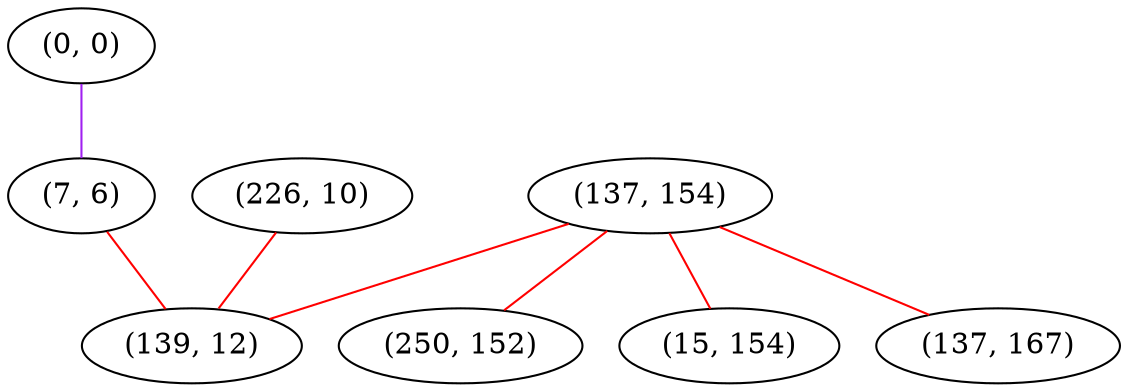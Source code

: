 graph "" {
"(137, 154)";
"(250, 152)";
"(0, 0)";
"(7, 6)";
"(226, 10)";
"(139, 12)";
"(15, 154)";
"(137, 167)";
"(137, 154)" -- "(250, 152)"  [color=red, key=0, weight=1];
"(137, 154)" -- "(139, 12)"  [color=red, key=0, weight=1];
"(137, 154)" -- "(15, 154)"  [color=red, key=0, weight=1];
"(137, 154)" -- "(137, 167)"  [color=red, key=0, weight=1];
"(0, 0)" -- "(7, 6)"  [color=purple, key=0, weight=4];
"(7, 6)" -- "(139, 12)"  [color=red, key=0, weight=1];
"(226, 10)" -- "(139, 12)"  [color=red, key=0, weight=1];
}
